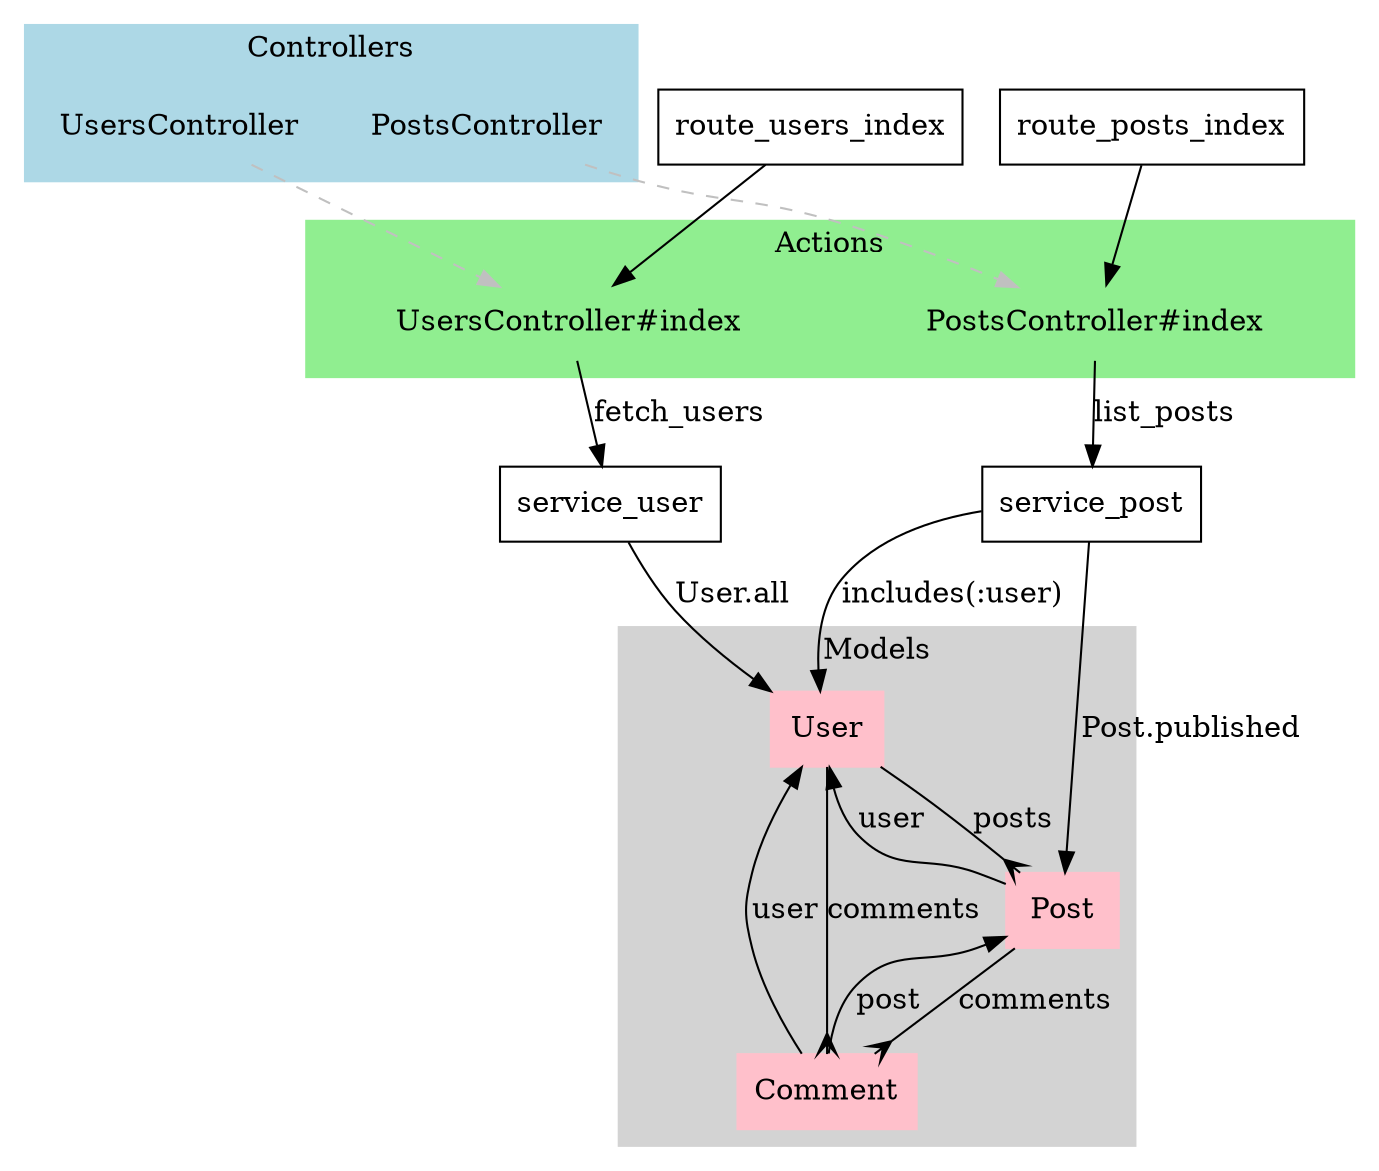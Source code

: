 digraph RailsFlowMap {
  rankdir=TB;
  node [shape=box];

  subgraph cluster_models {
    label="Models";
    style=filled;
    color=lightgrey;
    node [style=filled,color=pink];
    model_user [label="User"];
    model_post [label="Post"];
    model_comment [label="Comment"];
  }

  subgraph cluster_controllers {
    label="Controllers";
    style=filled;
    color=lightblue;
    node [style=filled,color=lightblue];
    controller_users [label="UsersController",shape=component];
    controller_posts [label="PostsController",shape=component];
  }

  subgraph cluster_actions {
    label="Actions";
    style=filled;
    color=lightgreen;
    node [style=filled,color=lightgreen,shape=ellipse];
    action_users_index [label="UsersController#index"];
    action_posts_index [label="PostsController#index"];
  }

  model_user -> model_post [label="posts", style=solid, arrowhead=crow];
  model_user -> model_comment [label="comments", style=solid, arrowhead=crow];
  model_post -> model_user [label="user", style=solid, arrowhead=normal];
  model_post -> model_comment [label="comments", style=solid, arrowhead=crow];
  model_comment -> model_user [label="user", style=solid, arrowhead=normal];
  model_comment -> model_post [label="post", style=solid, arrowhead=normal];
  route_users_index -> action_users_index [];
  route_posts_index -> action_posts_index [];
  controller_users -> action_users_index [style=dashed, color=gray];
  controller_posts -> action_posts_index [style=dashed, color=gray];
  action_users_index -> service_user [label="fetch_users"];
  action_posts_index -> service_post [label="list_posts"];
  service_user -> model_user [label="User.all"];
  service_post -> model_post [label="Post.published"];
  service_post -> model_user [label="includes(:user)"];
}